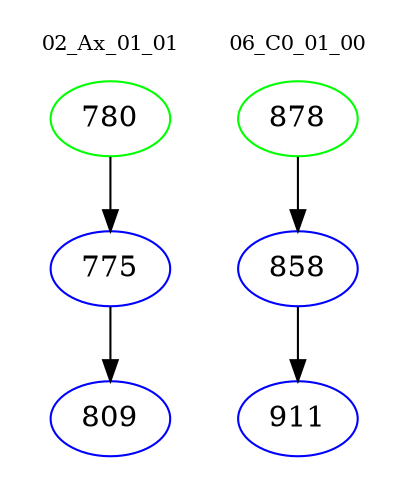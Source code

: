 digraph{
subgraph cluster_0 {
color = white
label = "02_Ax_01_01";
fontsize=10;
T0_780 [label="780", color="green"]
T0_780 -> T0_775 [color="black"]
T0_775 [label="775", color="blue"]
T0_775 -> T0_809 [color="black"]
T0_809 [label="809", color="blue"]
}
subgraph cluster_1 {
color = white
label = "06_C0_01_00";
fontsize=10;
T1_878 [label="878", color="green"]
T1_878 -> T1_858 [color="black"]
T1_858 [label="858", color="blue"]
T1_858 -> T1_911 [color="black"]
T1_911 [label="911", color="blue"]
}
}
